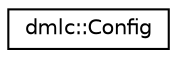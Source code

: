 digraph "Graphical Class Hierarchy"
{
 // LATEX_PDF_SIZE
  edge [fontname="Helvetica",fontsize="10",labelfontname="Helvetica",labelfontsize="10"];
  node [fontname="Helvetica",fontsize="10",shape=record];
  rankdir="LR";
  Node0 [label="dmlc::Config",height=0.2,width=0.4,color="black", fillcolor="white", style="filled",URL="$classdmlc_1_1Config.html",tooltip="class for config parser"];
}
